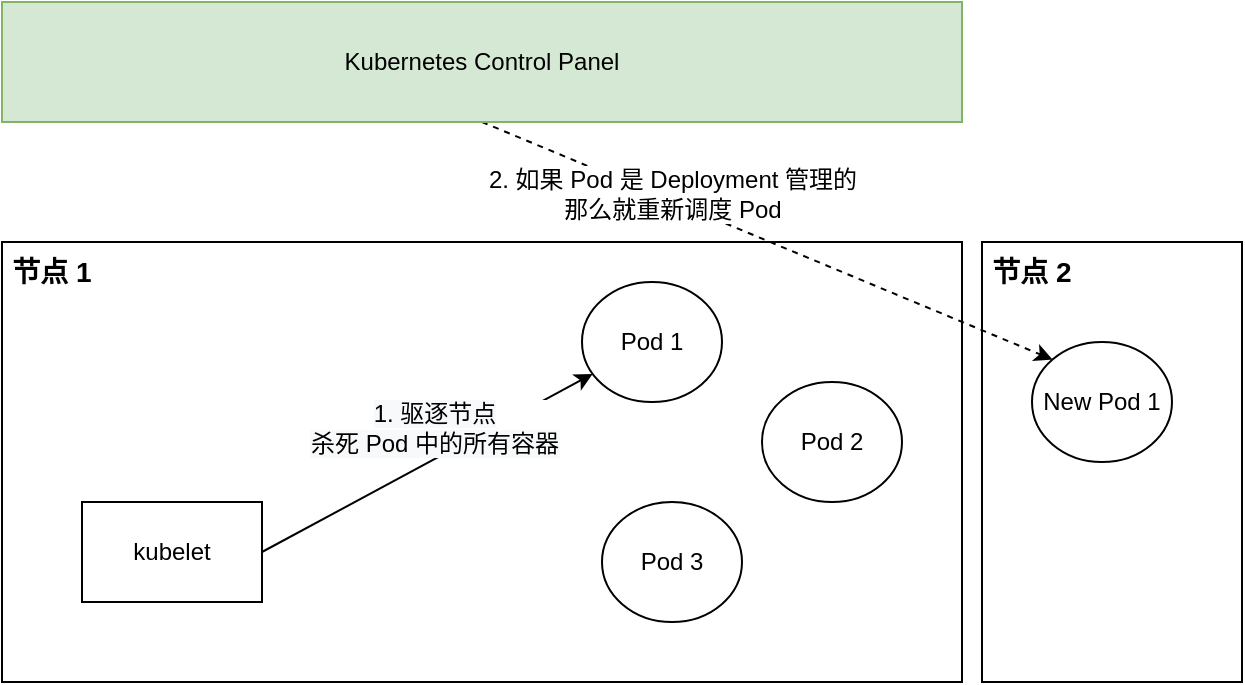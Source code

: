 <mxfile version="20.3.2" type="device"><diagram id="SjFvRDASBwOj11dW6Iza" name="第 1 页"><mxGraphModel dx="1038" dy="546" grid="1" gridSize="10" guides="1" tooltips="1" connect="1" arrows="1" fold="1" page="1" pageScale="1" pageWidth="827" pageHeight="1169" math="0" shadow="0"><root><mxCell id="0"/><mxCell id="1" parent="0"/><mxCell id="CRXrVFCRNXG52xjz2yoE-12" value="" style="rounded=0;whiteSpace=wrap;html=1;" vertex="1" parent="1"><mxGeometry x="650" y="150" width="130" height="220" as="geometry"/></mxCell><mxCell id="CRXrVFCRNXG52xjz2yoE-1" value="" style="rounded=0;whiteSpace=wrap;html=1;" vertex="1" parent="1"><mxGeometry x="160" y="150" width="480" height="220" as="geometry"/></mxCell><mxCell id="CRXrVFCRNXG52xjz2yoE-2" value="Pod 2" style="ellipse;whiteSpace=wrap;html=1;" vertex="1" parent="1"><mxGeometry x="540" y="220" width="70" height="60" as="geometry"/></mxCell><mxCell id="CRXrVFCRNXG52xjz2yoE-3" value="Pod 1" style="ellipse;whiteSpace=wrap;html=1;" vertex="1" parent="1"><mxGeometry x="450" y="170" width="70" height="60" as="geometry"/></mxCell><mxCell id="CRXrVFCRNXG52xjz2yoE-4" value="Pod 3" style="ellipse;whiteSpace=wrap;html=1;" vertex="1" parent="1"><mxGeometry x="460" y="280" width="70" height="60" as="geometry"/></mxCell><mxCell id="CRXrVFCRNXG52xjz2yoE-5" value="节点 1" style="text;html=1;strokeColor=none;fillColor=none;align=center;verticalAlign=middle;whiteSpace=wrap;rounded=0;fontStyle=1;fontSize=14;" vertex="1" parent="1"><mxGeometry x="160" y="150" width="50" height="30" as="geometry"/></mxCell><mxCell id="CRXrVFCRNXG52xjz2yoE-7" style="rounded=0;orthogonalLoop=1;jettySize=auto;html=1;exitX=1;exitY=0.5;exitDx=0;exitDy=0;fontSize=14;" edge="1" parent="1" source="CRXrVFCRNXG52xjz2yoE-6" target="CRXrVFCRNXG52xjz2yoE-3"><mxGeometry relative="1" as="geometry"/></mxCell><mxCell id="CRXrVFCRNXG52xjz2yoE-9" value="&lt;span style=&quot;background-color: rgb(248, 249, 250); font-size: 12px;&quot;&gt;1. 驱逐节点&lt;/span&gt;&lt;br style=&quot;background-color: rgb(248, 249, 250); font-size: 12px;&quot;&gt;&lt;span style=&quot;background-color: rgb(248, 249, 250); font-size: 12px;&quot;&gt;杀死 Pod 中的所有容器&lt;/span&gt;" style="edgeLabel;html=1;align=center;verticalAlign=middle;resizable=0;points=[];fontSize=12;" vertex="1" connectable="0" parent="CRXrVFCRNXG52xjz2yoE-7"><mxGeometry x="0.463" y="-3" relative="1" as="geometry"><mxPoint x="-37" as="offset"/></mxGeometry></mxCell><mxCell id="CRXrVFCRNXG52xjz2yoE-6" value="kubelet" style="rounded=0;whiteSpace=wrap;html=1;" vertex="1" parent="1"><mxGeometry x="200" y="280" width="90" height="50" as="geometry"/></mxCell><mxCell id="CRXrVFCRNXG52xjz2yoE-11" style="edgeStyle=none;rounded=0;orthogonalLoop=1;jettySize=auto;html=1;exitX=0.5;exitY=1;exitDx=0;exitDy=0;entryX=0;entryY=0;entryDx=0;entryDy=0;fontSize=12;dashed=1;" edge="1" parent="1" source="CRXrVFCRNXG52xjz2yoE-10" target="CRXrVFCRNXG52xjz2yoE-14"><mxGeometry relative="1" as="geometry"/></mxCell><mxCell id="CRXrVFCRNXG52xjz2yoE-15" value="2. 如果 Pod 是 Deployment 管理的&lt;br&gt;那么就重新调度 Pod" style="edgeLabel;html=1;align=center;verticalAlign=middle;resizable=0;points=[];fontSize=12;" vertex="1" connectable="0" parent="CRXrVFCRNXG52xjz2yoE-11"><mxGeometry x="-0.537" y="2" relative="1" as="geometry"><mxPoint x="28" y="10" as="offset"/></mxGeometry></mxCell><mxCell id="CRXrVFCRNXG52xjz2yoE-10" value="Kubernetes Control Panel" style="rounded=0;whiteSpace=wrap;html=1;fontSize=12;fillColor=#d5e8d4;strokeColor=#82b366;" vertex="1" parent="1"><mxGeometry x="160" y="30" width="480" height="60" as="geometry"/></mxCell><mxCell id="CRXrVFCRNXG52xjz2yoE-13" value="节点 2" style="text;html=1;strokeColor=none;fillColor=none;align=center;verticalAlign=middle;whiteSpace=wrap;rounded=0;fontStyle=1;fontSize=14;" vertex="1" parent="1"><mxGeometry x="650" y="150" width="50" height="30" as="geometry"/></mxCell><mxCell id="CRXrVFCRNXG52xjz2yoE-14" value="New Pod 1" style="ellipse;whiteSpace=wrap;html=1;" vertex="1" parent="1"><mxGeometry x="675" y="200" width="70" height="60" as="geometry"/></mxCell></root></mxGraphModel></diagram></mxfile>